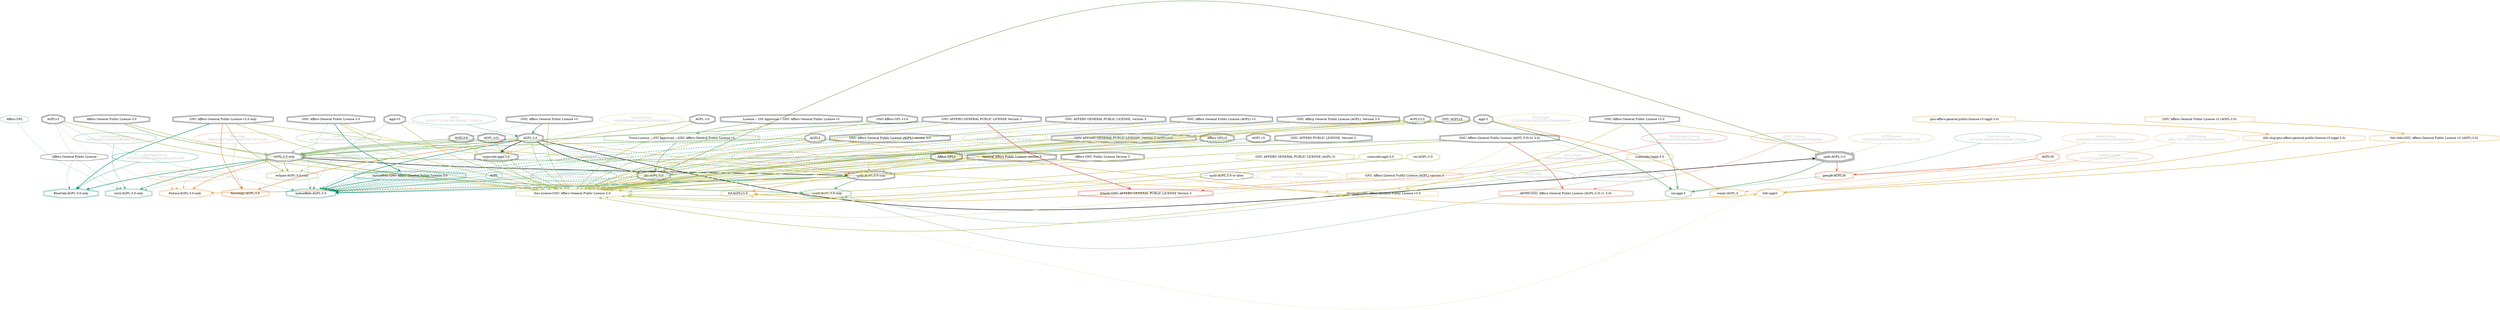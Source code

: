 strict digraph {
    node [shape=box];
    graph [splines=curved];
    85 [label="SPDXLicense\nf964ddb76ed970b4ff42977d1c59bf82"
       ,fontcolor=gray
       ,color="#b8bf62"
       ,fillcolor="beige;1"
       ,shape=ellipse];
    86 [label="spdx:AGPL-3.0-only"
       ,shape=doubleoctagon];
    87 [label="AGPL-3.0-only"
       ,shape=doubleoctagon];
    88 [label="GNU Affero General Public License v3.0 only"
       ,shape=doubleoctagon];
    95 [label="spdx:AGPL-3.0-or-later"
       ,shape=octagon];
    100 [label="SPDXLicense\n4855904b9af393f85f5e0c5bc9d072b0"
        ,fontcolor=gray
        ,color="#b8bf62"
        ,fillcolor="beige;1"
        ,shape=ellipse];
    101 [label="spdx:AGPL-3.0"
        ,shape=tripleoctagon];
    102 [label="AGPL-3.0"
        ,shape=doubleoctagon];
    103 [label="GNU Affero General Public License v3.0"
        ,shape=doubleoctagon];
    4873 [label="OSILicense\n23e0bc83ed28778380fc29c273a04abc"
         ,fontcolor=gray
         ,color="#78ab63"
         ,fillcolor="beige;1"
         ,shape=ellipse];
    4874 [label="osi:AGPL-3.0"
         ,shape=doubleoctagon];
    4875 [label="GNU AFFERO GENERAL PUBLIC LICENSE, Version 3 (AGPL-3.0)"
         ,shape=doubleoctagon];
    4876 [label="Trove:License :: OSI Approved :: GNU Affero General Public License v3"
         ,color="#78ab63"
         ,shape=doubleoctagon];
    4877 [label="License :: OSI Approved :: GNU Affero General Public License v3"
         ,shape=doubleoctagon];
    5372 [label="GoogleLicense\n37c7b767212f341e11191c773c445c8e"
         ,fontcolor=gray
         ,color="#e06f45"
         ,fillcolor="beige;1"
         ,shape=ellipse];
    5373 [label="google:AGPL30"
         ,color="#e06f45"
         ,shape=doubleoctagon];
    5374 [label=AGPL30
         ,color="#e06f45"
         ,shape=doubleoctagon];
    5806 [label="FedoraEntry\n9f0f0f242672fceb16828d5643bd20a6"
         ,fontcolor=gray
         ,color="#e09d4b"
         ,fillcolor="beige;1"
         ,shape=ellipse];
    5807 [label="Fedora:AGPL-3.0-only"
         ,color="#e09d4b"
         ,shape=doubleoctagon];
    5808 [label="Affero General Public License 3.0"
         ,shape=doubleoctagon];
    5809 [label=AGPLv3
         ,shape=doubleoctagon];
    9328 [label="Affero General Public License"
         ,shape=octagon];
    9334 [label="BlueOakCouncil\nbf33b00456d4bc62fbbe2a8a5e551956"
         ,fontcolor=gray
         ,color="#00876c"
         ,fillcolor="beige;1"
         ,shape=ellipse];
    9335 [label="BlueOak:AGPL-3.0-only"
         ,color="#00876c"
         ,shape=doubleoctagon];
    9714 [label="OSADLRule\n4aefe2bc9e33eaef0a33ebcbd4a765ae"
         ,fontcolor=gray
         ,color="#58a066"
         ,fillcolor="beige;1"
         ,shape=ellipse];
    9715 [label="osadl:AGPL-3.0-only"
         ,color="#58a066"
         ,shape=doubleoctagon];
    9882 [label="OSADLMatrix\na1f6933053e050e8a19d2d8f4596f68b"
         ,fontcolor=gray
         ,color="#58a066"
         ,fillcolor="beige;1"
         ,shape=ellipse];
    10116 [label="FSF\nf9a0448a671174957a0cbf35c3f2b910"
          ,fontcolor=gray
          ,color="#deb256"
          ,fillcolor="beige;1"
          ,shape=ellipse];
    10117 [label="fsf:AGPLv3.0"
          ,color="#deb256"
          ,shape=doubleoctagon];
    10118 [label="AGPLv3.0"
          ,shape=doubleoctagon];
    10119 [label="GNU Affero General Public License (AGPL) version 3"
          ,color="#deb256"
          ,shape=doubleoctagon];
    10939 [label="ChooseALicense\n2d372c9e49de89c9b128969f1235b5aa"
          ,fontcolor=gray
          ,color="#58a066"
          ,fillcolor="beige;1"
          ,shape=ellipse];
    10940 [label="cal:agpl-3"
          ,color="#58a066"
          ,shape=doubleoctagon];
    10941 [label="agpl-3"
          ,shape=doubleoctagon];
    10942 [label="GNU AGPLv3"
          ,shape=doubleoctagon];
    11611 [label="ScancodeData\n5dcfb98f68e46143ab462534d4c89c1f"
          ,fontcolor=gray
          ,color="#dac767"
          ,fillcolor="beige;1"
          ,shape=ellipse];
    11612 [label="scancode:agpl-3.0"
          ,shape=doubleoctagon];
    11613 [label="AGPL 3.0"
          ,shape=doubleoctagon];
    11614 [label="GNU Affero General Public License 3.0"
          ,shape=doubleoctagon];
    26096 [label="Fossology\n589b294c273dbb74668759b75831ac9e"
          ,fontcolor=gray
          ,color="#e18745"
          ,fillcolor="beige;1"
          ,shape=ellipse];
    26097 [label="fossology:AGPL-3.0"
          ,color="#e18745"
          ,shape=doubleoctagon];
    28325 [label="OKFN\ndf45c677d1f8d586188b64c77cdfde5a"
          ,fontcolor=gray
          ,color="#379469"
          ,fillcolor="beige;1"
          ,shape=ellipse];
    28326 [label="GNU Affero General Public License v3"
          ,shape=doubleoctagon];
    28327 [label="agpl-v3"
          ,shape=doubleoctagon];
    28577 [label="OrtLicenseCategorization\n347c79a630c119e5525312cfcd288637"
          ,fontcolor=gray
          ,color="#dc574a"
          ,fillcolor="beige;1"
          ,shape=ellipse];
    35443 [label="OrtLicenseCategorization\n47a7f1e88b89363310ea666fb000e9af"
          ,fontcolor=gray
          ,color="#e18745"
          ,fillcolor="beige;1"
          ,shape=ellipse];
    36435 [label="CavilLicenseChange\nfcf98aad481dcc9a68c89efe47524d41"
          ,fontcolor=gray
          ,color="#379469"
          ,fillcolor="beige;1"
          ,shape=ellipse];
    36436 [label="cavil:AGPL-3.0-only"
          ,color="#379469"
          ,shape=doubleoctagon];
    36437 [label="Affero GPL"
          ,color="#379469"
          ,shape=octagon];
    38985 [label=AGPL
          ,color="#00876c"
          ,shape=octagon];
    43142 [label="MetaeffektLicense\n371bf566b419a37423f698eb2ad96ef8"
          ,fontcolor=gray
          ,color="#00876c"
          ,fillcolor="beige;1"
          ,shape=ellipse];
    43143 [label="metaeffekt:AGPL-3.0"
          ,color="#00876c"
          ,shape=doubleoctagon];
    43144 [label="metaeffekt:GNU Affero General Public License 3.0"
          ,color="#00876c"
          ,shape=doubleoctagon];
    43145 [label="GNU AFFERO GENERAL PUBLIC LICENSE Version 3"
          ,shape=doubleoctagon];
    43146 [label="GNU AFFERO GENERAL PUBLIC LICENSE, version 3"
          ,shape=doubleoctagon];
    43147 [label="GNU AFFERO PUBLIC LICENSE, Version 3"
          ,shape=doubleoctagon];
    43148 [label="GNU Affero General Public License (AGPL) v3"
          ,shape=doubleoctagon];
    43149 [label="GNU Affero General Public License (AGPL) version 3.0"
          ,shape=doubleoctagon];
    43150 [label="GNU Afferp General Public License (AGPL), Version 3.0"
          ,shape=doubleoctagon];
    43151 [label="Affero GPLv3"
          ,shape=doubleoctagon];
    43152 [label="GNO Affero GPL v3.0"
          ,shape=doubleoctagon];
    43153 [label="AGPL v3"
          ,shape=doubleoctagon];
    43154 [label=AGPL3
          ,shape=doubleoctagon];
    43155 [label="Affero GPL3"
          ,shape=doubleoctagon];
    43156 [label="General Affero Public License version 3"
          ,shape=doubleoctagon];
    43157 [label="Affero GNU Public License Version 3"
          ,shape=doubleoctagon];
    50206 [label="WarprLicense\n0be238804dbe68d854d658c6d4a4c94c"
          ,fontcolor=gray
          ,color="#e09d4b"
          ,fillcolor="beige;1"
          ,shape=ellipse];
    50207 [label="warpr:AGPL-3"
          ,color="#e09d4b"
          ,shape=doubleoctagon];
    50352 [label="FossLicense\na2d300af8d7ffaa4aaa80d453bbf172c"
          ,fontcolor=gray
          ,color="#b8bf62"
          ,fillcolor="beige;1"
          ,shape=ellipse];
    50353 [label="foss-license:GNU Affero General Public License 3.0"
          ,color="#b8bf62"
          ,shape=doubleoctagon];
    50354 [label="AGPL3.0"
          ,shape=doubleoctagon];
    50355 [label="AGPL (v3)"
          ,shape=doubleoctagon];
    50356 [label="GNU Affero General Public License (AGPL-3.0) (v. 3.0)"
          ,shape=doubleoctagon];
    50357 [label="scancode://agpl-3.0"
          ,color="#b8bf62"
          ,shape=doubleoctagon];
    50358 [label="GNU AFFERO GENERAL PUBLIC LICENSE (AGPL-3)"
          ,color="#b8bf62"
          ,shape=doubleoctagon];
    50359 [label="scancode:agpl-3.0"
          ,color="#b8bf62"
          ,shape=doubleoctagon];
    50360 [label="osi:AGPL-3.0"
          ,color="#b8bf62"
          ,shape=doubleoctagon];
    51031 [label="FOSSLight\nf22819642bb5b975293583d98ed9a9a9"
          ,fontcolor=gray
          ,color="#dac767"
          ,fillcolor="beige;1"
          ,shape=ellipse];
    51032 [label="fosslight:GNU Affero General Public License v3.0"
          ,color="#dac767"
          ,shape=doubleoctagon];
    52313 [label="HitachiOpenLicense\nc4b5e9064c059b5d8e9aeaef8c2aba5d"
          ,fontcolor=gray
          ,color="#d43d51"
          ,fillcolor="beige;1"
          ,shape=ellipse];
    52314 [label="hitachi:GNU AFFERO GENERAL PUBLIC LICENSE Version 3"
          ,color="#d43d51"
          ,shape=doubleoctagon];
    54450 [label="EclipseLicense\n4d8fe31a22d853bff0191714a79970fc"
          ,fontcolor=gray
          ,color="#98b561"
          ,fillcolor="beige;1"
          ,shape=ellipse];
    54451 [label="eclipse:AGPL-3.0-only"
          ,color="#98b561"
          ,shape=doubleoctagon];
    54877 [label="ifrOSS License\n59b52532f72fa07d33004f53d3bab9d5"
          ,fontcolor=gray
          ,color="#e06f45"
          ,fillcolor="beige;1"
          ,shape=ellipse];
    54878 [label="ifrOSS:GNU Affero General Public License (AGPL-3.0) (v. 3.0)"
          ,color="#e06f45"
          ,shape=doubleoctagon];
    57863 [label="TLDRNaming\nad8a133c7b63b167e6fedddf1b0e70ee"
          ,fontcolor=gray
          ,color="#deb256"
          ,fillcolor="beige;1"
          ,shape=ellipse];
    57864 [label="tldr:agpl3"
          ,color="#deb256"
          ,shape=doubleoctagon];
    57865 [label="tldr-slug:gnu-affero-general-public-license-v3-(agpl-3.0)"
          ,color="#deb256"
          ,shape=doubleoctagon];
    57866 [label="gnu-affero-general-public-license-v3-(agpl-3.0)"
          ,color="#deb256"
          ,shape=doubleoctagon];
    57867 [label="tldr-title:GNU Affero General Public License v3 (AGPL-3.0)"
          ,color="#deb256"
          ,shape=doubleoctagon];
    57868 [label="GNU Affero General Public License v3 (AGPL-3.0)"
          ,color="#deb256"
          ,shape=doubleoctagon];
    58437 [label="Curation\nacccf1734dab1340ec0912b078d8eef2"
          ,fontcolor=gray
          ,color="#78ab63"
          ,fillcolor="beige;1"
          ,shape=ellipse];
    85 -> 86 [weight=0.5
             ,color="#b8bf62"];
    86 -> 5807 [style=bold
               ,arrowhead=vee
               ,weight=0.7
               ,color="#e09d4b"];
    86 -> 9715 [style=bold
               ,arrowhead=vee
               ,weight=0.7
               ,color="#58a066"];
    86 -> 10117 [style=dashed
                ,arrowhead=vee
                ,weight=0.5
                ,color="#deb256"];
    86 -> 43143 [style=bold
                ,arrowhead=vee
                ,weight=0.7
                ,color="#00876c"];
    87 -> 86 [style=bold
             ,arrowhead=vee
             ,weight=0.7];
    87 -> 5807 [style=bold
               ,arrowhead=vee
               ,weight=0.7
               ,color="#e09d4b"];
    87 -> 9335 [style=bold
               ,arrowhead=vee
               ,weight=0.7
               ,color="#00876c"];
    87 -> 9715 [style=bold
               ,arrowhead=vee
               ,weight=0.7
               ,color="#58a066"];
    87 -> 36436 [style=bold
                ,arrowhead=vee
                ,weight=0.7
                ,color="#379469"];
    87 -> 36436 [style=bold
                ,arrowhead=vee
                ,weight=0.7
                ,color="#379469"];
    87 -> 54451 [style=bold
                ,arrowhead=vee
                ,weight=0.7
                ,color="#98b561"];
    88 -> 86 [style=bold
             ,arrowhead=vee
             ,weight=0.7
             ,color="#b8bf62"];
    88 -> 9335 [style=bold
               ,arrowhead=vee
               ,weight=0.7
               ,color="#00876c"];
    88 -> 26097 [style=bold
                ,arrowhead=vee
                ,weight=0.7
                ,color="#e18745"];
    88 -> 50353 [style=bold
                ,arrowhead=vee
                ,weight=0.7
                ,color="#b8bf62"];
    88 -> 54451 [style=bold
                ,arrowhead=vee
                ,weight=0.7
                ,color="#98b561"];
    95 -> 10117 [style=dashed
                ,arrowhead=vee
                ,weight=0.5
                ,color="#deb256"];
    100 -> 101 [weight=0.5
               ,color="#b8bf62"];
    101 -> 4874 [style=bold
                ,arrowhead=vee
                ,weight=0.7
                ,color="#78ab63"];
    101 -> 5373 [style=bold
                ,arrowhead=vee
                ,weight=0.7
                ,color="#e06f45"];
    101 -> 10117 [style=dashed
                 ,arrowhead=vee
                 ,weight=0.5
                 ,color="#deb256"];
    101 -> 10940 [style=bold
                 ,arrowhead=vee
                 ,weight=0.7
                 ,color="#58a066"];
    102 -> 87 [style=bold
              ,arrowhead=vee
              ,weight=0.7
              ,color="#78ab63"];
    102 -> 101 [style=bold
               ,arrowhead=vee
               ,weight=0.7];
    102 -> 4874 [style=bold
                ,arrowhead=vee
                ,weight=0.7];
    102 -> 11612 [style=bold
                 ,arrowhead=vee
                 ,weight=0.7];
    102 -> 26097 [style=bold
                 ,arrowhead=vee
                 ,weight=0.7
                 ,color="#e18745"];
    102 -> 36436 [style=dashed
                 ,arrowhead=vee
                 ,weight=0.5
                 ,color="#379469"];
    102 -> 43143 [style=bold
                 ,arrowhead=vee
                 ,weight=0.7
                 ,color="#00876c"];
    102 -> 50353 [style=bold
                 ,arrowhead=vee
                 ,weight=0.7
                 ,color="#b8bf62"];
    102 -> 51032 [style=bold
                 ,arrowhead=vee
                 ,weight=0.7
                 ,color="#dac767"];
    103 -> 101 [style=bold
               ,arrowhead=vee
               ,weight=0.7
               ,color="#b8bf62"];
    103 -> 10940 [style=bold
                 ,arrowhead=vee
                 ,weight=0.7
                 ,color="#58a066"];
    103 -> 51032 [style=bold
                 ,arrowhead=vee
                 ,weight=0.7
                 ,color="#dac767"];
    4873 -> 4874 [weight=0.5
                 ,color="#78ab63"];
    4874 -> 43143 [style=dashed
                  ,arrowhead=vee
                  ,weight=0.5
                  ,color="#00876c"];
    4875 -> 4874 [style=bold
                 ,arrowhead=vee
                 ,weight=0.7
                 ,color="#78ab63"];
    4875 -> 50353 [style=bold
                  ,arrowhead=vee
                  ,weight=0.7
                  ,color="#b8bf62"];
    4876 -> 4874 [style=bold
                 ,arrowhead=vee
                 ,weight=0.7
                 ,color="#78ab63"];
    4877 -> 4876 [style=bold
                 ,arrowhead=vee
                 ,weight=0.7
                 ,color="#78ab63"];
    4877 -> 50353 [style=bold
                  ,arrowhead=vee
                  ,weight=0.7
                  ,color="#b8bf62"];
    5372 -> 5373 [weight=0.5
                 ,color="#e06f45"];
    5374 -> 5373 [style=bold
                 ,arrowhead=vee
                 ,weight=0.7
                 ,color="#e06f45"];
    5806 -> 5807 [weight=0.5
                 ,color="#e09d4b"];
    5808 -> 87 [style=bold
               ,arrowhead=vee
               ,weight=0.7
               ,color="#78ab63"];
    5808 -> 5807 [style=dashed
                 ,arrowhead=vee
                 ,weight=0.5
                 ,color="#e09d4b"];
    5808 -> 50353 [style=bold
                  ,arrowhead=vee
                  ,weight=0.7
                  ,color="#b8bf62"];
    5809 -> 5807 [style=dashed
                 ,arrowhead=vee
                 ,weight=0.5
                 ,color="#e09d4b"];
    5809 -> 36436 [style=dashed
                  ,arrowhead=vee
                  ,weight=0.5
                  ,color="#379469"];
    5809 -> 43143 [style=dashed
                  ,arrowhead=vee
                  ,weight=0.5
                  ,color="#00876c"];
    5809 -> 50353 [style=bold
                  ,arrowhead=vee
                  ,weight=0.7
                  ,color="#b8bf62"];
    9328 -> 9335 [style=dashed
                 ,arrowhead=vee
                 ,weight=0.5
                 ,color="#00876c"];
    9334 -> 9335 [weight=0.5
                 ,color="#00876c"];
    9714 -> 9715 [weight=0.5
                 ,color="#58a066"];
    9882 -> 9715 [weight=0.5
                 ,color="#58a066"];
    10116 -> 10117 [weight=0.5
                   ,color="#deb256"];
    10118 -> 10117 [style=bold
                   ,arrowhead=vee
                   ,weight=0.7
                   ,color="#deb256"];
    10118 -> 50353 [style=bold
                   ,arrowhead=vee
                   ,weight=0.7
                   ,color="#b8bf62"];
    10119 -> 10117 [style=bold
                   ,arrowhead=vee
                   ,weight=0.7
                   ,color="#deb256"];
    10939 -> 10940 [weight=0.5
                   ,color="#58a066"];
    10941 -> 10940 [style=bold
                   ,arrowhead=vee
                   ,weight=0.7
                   ,color="#58a066"];
    10941 -> 43143 [style=dashed
                   ,arrowhead=vee
                   ,weight=0.5
                   ,color="#00876c"];
    10941 -> 50207 [style=bold
                   ,arrowhead=vee
                   ,weight=0.7
                   ,color="#e09d4b"];
    10941 -> 50353 [style=bold
                   ,arrowhead=vee
                   ,weight=0.7
                   ,color="#b8bf62"];
    10942 -> 10940 [style=dashed
                   ,arrowhead=vee
                   ,weight=0.5
                   ,color="#58a066"];
    10942 -> 50353 [style=bold
                   ,arrowhead=vee
                   ,weight=0.7
                   ,color="#b8bf62"];
    11611 -> 11612 [weight=0.5
                   ,color="#dac767"];
    11612 -> 43143 [style=dashed
                   ,arrowhead=vee
                   ,weight=0.5
                   ,color="#00876c"];
    11612 -> 50353 [style=bold
                   ,arrowhead=vee
                   ,weight=0.7
                   ,color="#b8bf62"];
    11613 -> 11612 [style=bold
                   ,arrowhead=vee
                   ,weight=0.7
                   ,color="#dac767"];
    11613 -> 43143 [style=dashed
                   ,arrowhead=vee
                   ,weight=0.5
                   ,color="#00876c"];
    11613 -> 50353 [style=bold
                   ,arrowhead=vee
                   ,weight=0.7
                   ,color="#b8bf62"];
    11614 -> 11612 [style=bold
                   ,arrowhead=vee
                   ,weight=0.7
                   ,color="#dac767"];
    11614 -> 43143 [style=dashed
                   ,arrowhead=vee
                   ,weight=0.5
                   ,color="#00876c"];
    11614 -> 43144 [style=bold
                   ,arrowhead=vee
                   ,weight=0.7
                   ,color="#00876c"];
    11614 -> 50353 [style=bold
                   ,arrowhead=vee
                   ,weight=0.7
                   ,color="#b8bf62"];
    26096 -> 26097 [weight=0.5
                   ,color="#e18745"];
    28325 -> 102 [weight=0.5
                 ,color="#379469"];
    28326 -> 102 [style=bold
                 ,arrowhead=vee
                 ,weight=0.7
                 ,color="#379469"];
    28326 -> 43143 [style=dashed
                   ,arrowhead=vee
                   ,weight=0.5
                   ,color="#00876c"];
    28326 -> 50353 [style=bold
                   ,arrowhead=vee
                   ,weight=0.7
                   ,color="#b8bf62"];
    28327 -> 102 [style=dashed
                 ,arrowhead=vee
                 ,weight=0.5
                 ,color="#379469"];
    28327 -> 43143 [style=dashed
                   ,arrowhead=vee
                   ,weight=0.5
                   ,color="#00876c"];
    28327 -> 50353 [style=bold
                   ,arrowhead=vee
                   ,weight=0.7
                   ,color="#b8bf62"];
    28577 -> 86 [weight=0.5
                ,color="#dc574a"];
    35443 -> 86 [weight=0.5
                ,color="#e18745"];
    36435 -> 36436 [weight=0.5
                   ,color="#379469"];
    36437 -> 36436 [style=dashed
                   ,arrowhead=vee
                   ,weight=0.5
                   ,color="#379469"];
    38985 -> 43143 [style=dashed
                   ,arrowhead=vee
                   ,weight=0.5
                   ,color="#00876c"];
    43142 -> 43143 [weight=0.5
                   ,color="#00876c"];
    43144 -> 43143 [style=bold
                   ,arrowhead=vee
                   ,weight=0.7
                   ,color="#00876c"];
    43145 -> 87 [style=bold
                ,arrowhead=vee
                ,weight=0.7
                ,color="#78ab63"];
    43145 -> 43143 [style=dashed
                   ,arrowhead=vee
                   ,weight=0.5
                   ,color="#00876c"];
    43145 -> 50353 [style=bold
                   ,arrowhead=vee
                   ,weight=0.7
                   ,color="#b8bf62"];
    43145 -> 52314 [style=bold
                   ,arrowhead=vee
                   ,weight=0.7
                   ,color="#d43d51"];
    43146 -> 43143 [style=dashed
                   ,arrowhead=vee
                   ,weight=0.5
                   ,color="#00876c"];
    43146 -> 50353 [style=bold
                   ,arrowhead=vee
                   ,weight=0.7
                   ,color="#b8bf62"];
    43147 -> 43143 [style=dashed
                   ,arrowhead=vee
                   ,weight=0.5
                   ,color="#00876c"];
    43147 -> 50353 [style=bold
                   ,arrowhead=vee
                   ,weight=0.7
                   ,color="#b8bf62"];
    43148 -> 43143 [style=dashed
                   ,arrowhead=vee
                   ,weight=0.5
                   ,color="#00876c"];
    43148 -> 50353 [style=bold
                   ,arrowhead=vee
                   ,weight=0.7
                   ,color="#b8bf62"];
    43149 -> 43143 [style=dashed
                   ,arrowhead=vee
                   ,weight=0.5
                   ,color="#00876c"];
    43149 -> 50353 [style=bold
                   ,arrowhead=vee
                   ,weight=0.7
                   ,color="#b8bf62"];
    43150 -> 43143 [style=dashed
                   ,arrowhead=vee
                   ,weight=0.5
                   ,color="#00876c"];
    43150 -> 50353 [style=bold
                   ,arrowhead=vee
                   ,weight=0.7
                   ,color="#b8bf62"];
    43151 -> 43143 [style=dashed
                   ,arrowhead=vee
                   ,weight=0.5
                   ,color="#00876c"];
    43151 -> 50353 [style=bold
                   ,arrowhead=vee
                   ,weight=0.7
                   ,color="#b8bf62"];
    43152 -> 43143 [style=dashed
                   ,arrowhead=vee
                   ,weight=0.5
                   ,color="#00876c"];
    43152 -> 50353 [style=bold
                   ,arrowhead=vee
                   ,weight=0.7
                   ,color="#b8bf62"];
    43153 -> 43143 [style=dashed
                   ,arrowhead=vee
                   ,weight=0.5
                   ,color="#00876c"];
    43153 -> 50353 [style=bold
                   ,arrowhead=vee
                   ,weight=0.7
                   ,color="#b8bf62"];
    43154 -> 87 [style=bold
                ,arrowhead=vee
                ,weight=0.7
                ,color="#78ab63"];
    43154 -> 43143 [style=dashed
                   ,arrowhead=vee
                   ,weight=0.5
                   ,color="#00876c"];
    43154 -> 50353 [style=bold
                   ,arrowhead=vee
                   ,weight=0.7
                   ,color="#b8bf62"];
    43154 -> 57864 [style=bold
                   ,arrowhead=vee
                   ,weight=0.7
                   ,color="#deb256"];
    43155 -> 43143 [style=dashed
                   ,arrowhead=vee
                   ,weight=0.5
                   ,color="#00876c"];
    43155 -> 50353 [style=bold
                   ,arrowhead=vee
                   ,weight=0.7
                   ,color="#b8bf62"];
    43156 -> 43143 [style=dashed
                   ,arrowhead=vee
                   ,weight=0.5
                   ,color="#00876c"];
    43156 -> 50353 [style=bold
                   ,arrowhead=vee
                   ,weight=0.7
                   ,color="#b8bf62"];
    43157 -> 43143 [style=dashed
                   ,arrowhead=vee
                   ,weight=0.5
                   ,color="#00876c"];
    43157 -> 50353 [style=bold
                   ,arrowhead=vee
                   ,weight=0.7
                   ,color="#b8bf62"];
    50206 -> 50207 [weight=0.5
                   ,color="#e09d4b"];
    50352 -> 50353 [weight=0.5
                   ,color="#b8bf62"];
    50354 -> 87 [style=bold
                ,arrowhead=vee
                ,weight=0.7
                ,color="#78ab63"];
    50354 -> 50353 [style=bold
                   ,arrowhead=vee
                   ,weight=0.7
                   ,color="#b8bf62"];
    50355 -> 87 [style=bold
                ,arrowhead=vee
                ,weight=0.7
                ,color="#78ab63"];
    50355 -> 50353 [style=bold
                   ,arrowhead=vee
                   ,weight=0.7
                   ,color="#b8bf62"];
    50356 -> 87 [style=bold
                ,arrowhead=vee
                ,weight=0.7
                ,color="#78ab63"];
    50356 -> 50353 [style=bold
                   ,arrowhead=vee
                   ,weight=0.7
                   ,color="#b8bf62"];
    50356 -> 54878 [style=bold
                   ,arrowhead=vee
                   ,weight=0.7
                   ,color="#e06f45"];
    50356 -> 54878 [style=bold
                   ,arrowhead=vee
                   ,weight=0.7
                   ,color="#e06f45"];
    50357 -> 50353 [style=bold
                   ,arrowhead=vee
                   ,weight=0.7
                   ,color="#b8bf62"];
    50358 -> 50353 [style=bold
                   ,arrowhead=vee
                   ,weight=0.7
                   ,color="#b8bf62"];
    50359 -> 50353 [style=bold
                   ,arrowhead=vee
                   ,weight=0.7
                   ,color="#b8bf62"];
    50360 -> 50353 [style=bold
                   ,arrowhead=vee
                   ,weight=0.7
                   ,color="#b8bf62"];
    51031 -> 51032 [weight=0.5
                   ,color="#dac767"];
    52313 -> 52314 [weight=0.5
                   ,color="#d43d51"];
    54450 -> 54451 [weight=0.5
                   ,color="#98b561"];
    54877 -> 54878 [weight=0.5
                   ,color="#e06f45"];
    57863 -> 57864 [weight=0.5
                   ,color="#deb256"];
    57865 -> 57864 [style=bold
                   ,arrowhead=vee
                   ,weight=0.7
                   ,color="#deb256"];
    57866 -> 57865 [style=bold
                   ,arrowhead=vee
                   ,weight=0.7
                   ,color="#deb256"];
    57867 -> 57864 [style=bold
                   ,arrowhead=vee
                   ,weight=0.7
                   ,color="#deb256"];
    57868 -> 57867 [style=bold
                   ,arrowhead=vee
                   ,weight=0.7
                   ,color="#deb256"];
    58437 -> 87 [weight=0.5
                ,color="#78ab63"];
}
